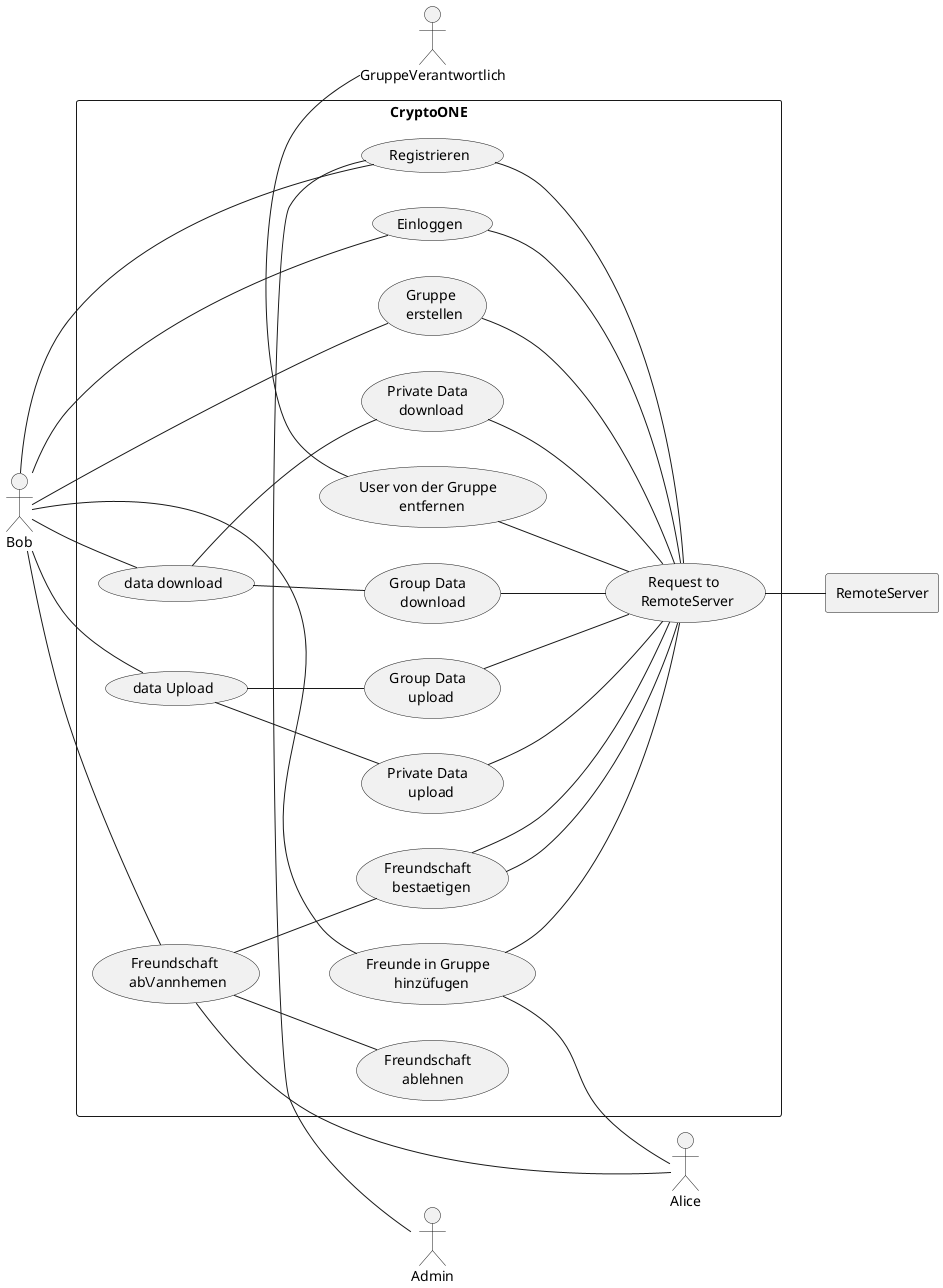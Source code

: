 @startuml

skinparam usecase{
}

left to right direction

actor Bob
actor GruppeVerantwortlich
actor Admin
actor Alice


rectangle CryptoONE {

usecase UC_registrieren      as  "Registrieren"
usecase UC_einloggen         as "Einloggen"

usecase UC_uploadData  as "data Upload"
usecase UC_uploadData_Public        as "Private Data \n upload"
usecase UC_uploadData_Private        as "Group Data \n upload"

usecase UC_downloadData as "data download"
usecase UC_downloadData_Public        as "Private Data \n download"
usecase UC_downloadData_Private        as "Group Data \n  download"

usecase UC_makeGruppe        as "Gruppe \n erstellen"

usecase UC_freundEinladen    as "Freunde in Gruppe \n hinzüfugen" 
usecase UC_UserEntfernen     as "User von der Gruppe \n entfernen" 

usecase UC_freundschaft   as "Freundschaft \n ab\/annhemen"
usecase UC_freundBestaetigen as "Freundschaft \n bestaetigen" 
usecase UC_freundAblehnen    as "Freundschaft \n  ablehnen"

usecase UC_req               as "Request to \n RemoteServer" 


UC_uploadData -- UC_uploadData_Public  
UC_uploadData -- UC_uploadData_Private 
Bob                  -- UC_uploadData

UC_downloadData -- UC_downloadData_Public  
UC_downloadData -- UC_downloadData_Private 
Bob              -- UC_downloadData  

UC_freundschaft -- UC_freundAblehnen 
UC_freundschaft -- UC_freundBestaetigen 
Bob                  -- UC_freundschaft  
left to right direction
Alice                -- UC_freundschaft 

Admin                  -right- UC_registrieren
UC_registrieren       -- Bob

GruppeVerantwortlich  -left- UC_UserEntfernen 

Bob                  -- UC_einloggen
Bob                  -- UC_freundEinladen
left to right direction
UC_freundEinladen    -- Alice
Bob                  -- UC_makeGruppe


UC_UserEntfernen    -- UC_req
UC_uploadData_Public        -- UC_req
UC_uploadData_Private        -- UC_req

UC_downloadData_Public -- UC_req 
UC_downloadData_Private -- UC_req 

UC_freundBestaetigen -- UC_req 
UC_freundBestaetigen -- UC_req 

UC_registrieren      -- UC_req
UC_einloggen         -- UC_req

UC_freundEinladen    -- UC_req

UC_makeGruppe        -- UC_req

}


rectangle RemoteServer {

}

UC_req -- RemoteServer

@enduml 
